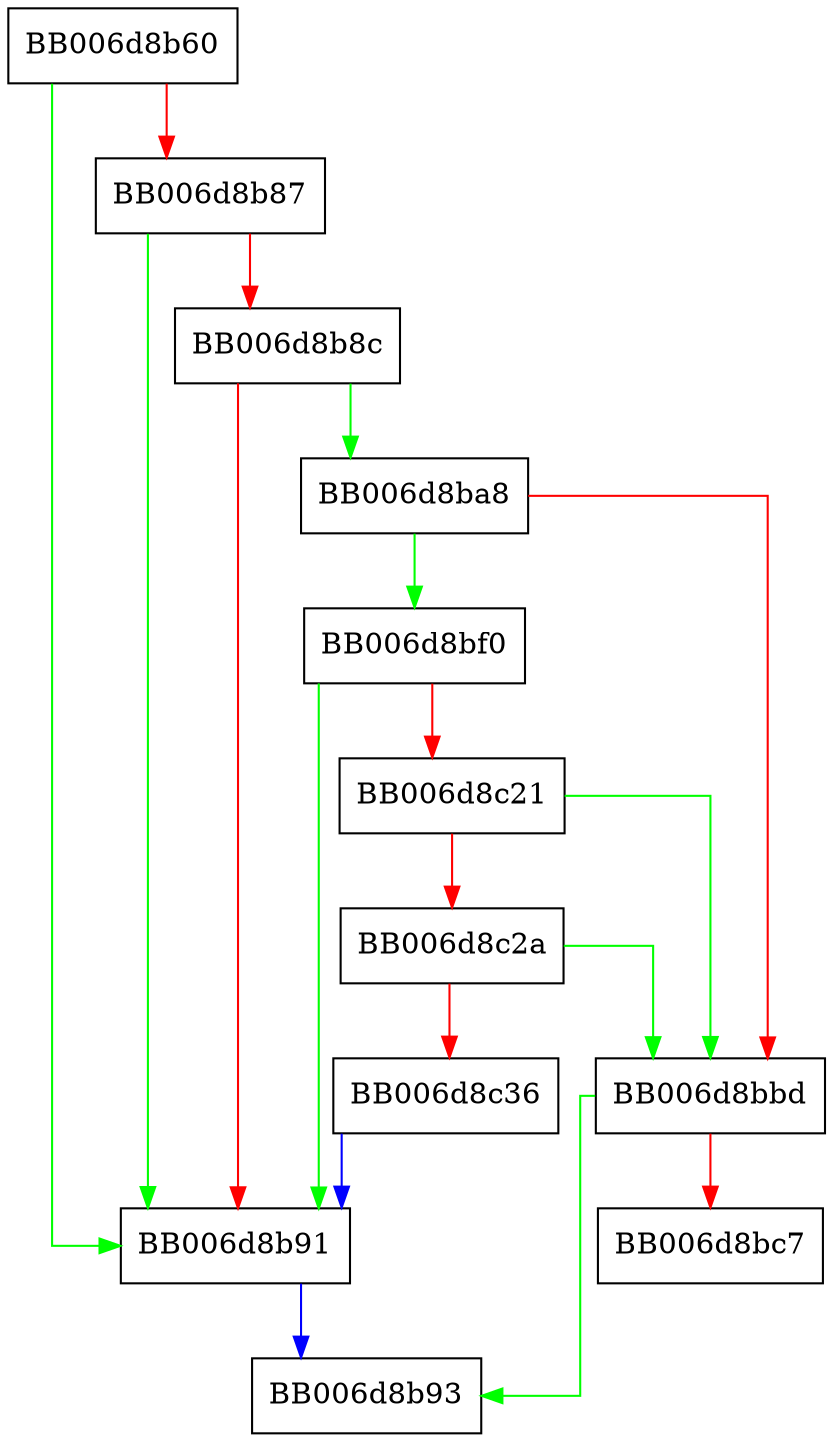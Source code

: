 digraph rsa_import {
  node [shape="box"];
  graph [splines=ortho];
  BB006d8b60 -> BB006d8b91 [color="green"];
  BB006d8b60 -> BB006d8b87 [color="red"];
  BB006d8b87 -> BB006d8b91 [color="green"];
  BB006d8b87 -> BB006d8b8c [color="red"];
  BB006d8b8c -> BB006d8ba8 [color="green"];
  BB006d8b8c -> BB006d8b91 [color="red"];
  BB006d8b91 -> BB006d8b93 [color="blue"];
  BB006d8ba8 -> BB006d8bf0 [color="green"];
  BB006d8ba8 -> BB006d8bbd [color="red"];
  BB006d8bbd -> BB006d8b93 [color="green"];
  BB006d8bbd -> BB006d8bc7 [color="red"];
  BB006d8bf0 -> BB006d8b91 [color="green"];
  BB006d8bf0 -> BB006d8c21 [color="red"];
  BB006d8c21 -> BB006d8bbd [color="green"];
  BB006d8c21 -> BB006d8c2a [color="red"];
  BB006d8c2a -> BB006d8bbd [color="green"];
  BB006d8c2a -> BB006d8c36 [color="red"];
  BB006d8c36 -> BB006d8b91 [color="blue"];
}